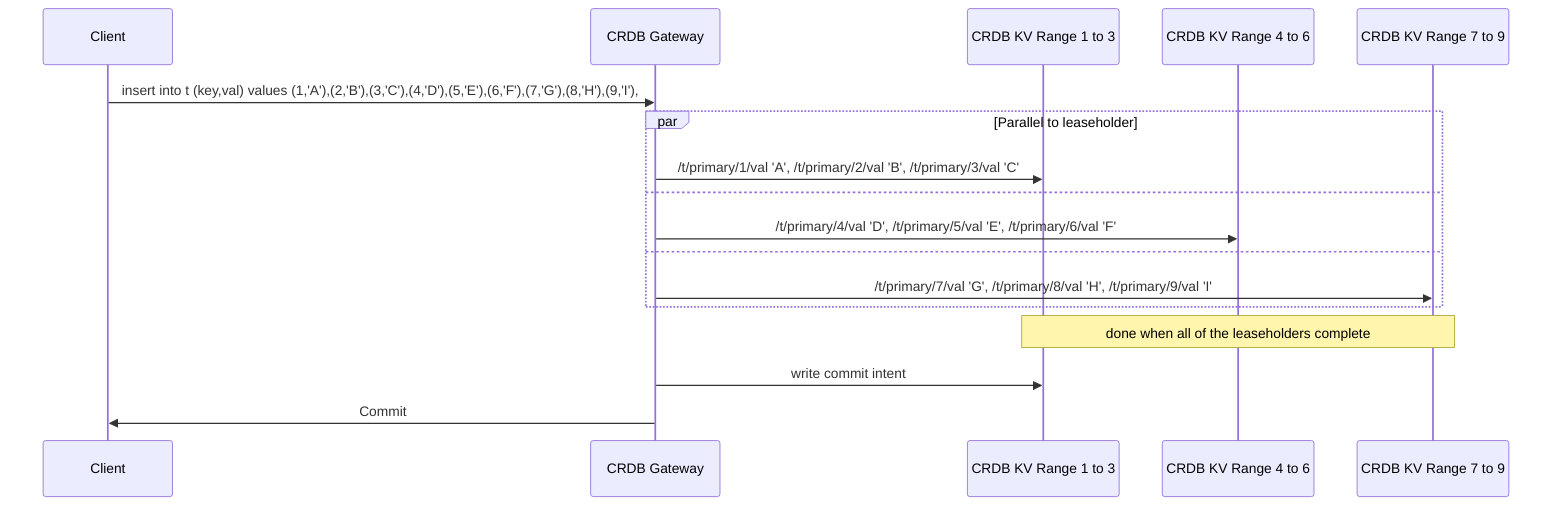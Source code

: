 %% mmdc -i insert-multirow-batch.mmd -o insert-multirow-batch.png
sequenceDiagram
    participant Client
    participant CRDB Gateway
    participant CRDB KV Range 1 to 3
    participant CRDB KV Range 4 to 6
    participant CRDB KV Range 7 to 9
    Client->>CRDB Gateway: insert into t (key,val) values (1,'A'),(2,'B'),(3,'C'),(4,'D'),(5,'E'),(6,'F'),(7,'G'),(8,'H'),(9,'I'),
par Parallel to leaseholder
    CRDB Gateway->>CRDB KV Range 1 to 3: /t/primary/1/val 'A', /t/primary/2/val 'B', /t/primary/3/val 'C'
and
    CRDB Gateway->>CRDB KV Range 4 to 6: /t/primary/4/val 'D', /t/primary/5/val 'E', /t/primary/6/val 'F'
and
    CRDB Gateway->>CRDB KV Range 7 to 9: /t/primary/7/val 'G', /t/primary/8/val 'H', /t/primary/9/val 'I'
end
    Note Over CRDB KV Range 1 to 3,CRDB KV Range 7 to 9: done when all of the leaseholders complete
    CRDB Gateway->>CRDB KV Range 1 to 3:  write commit intent
    CRDB Gateway->>Client: Commit